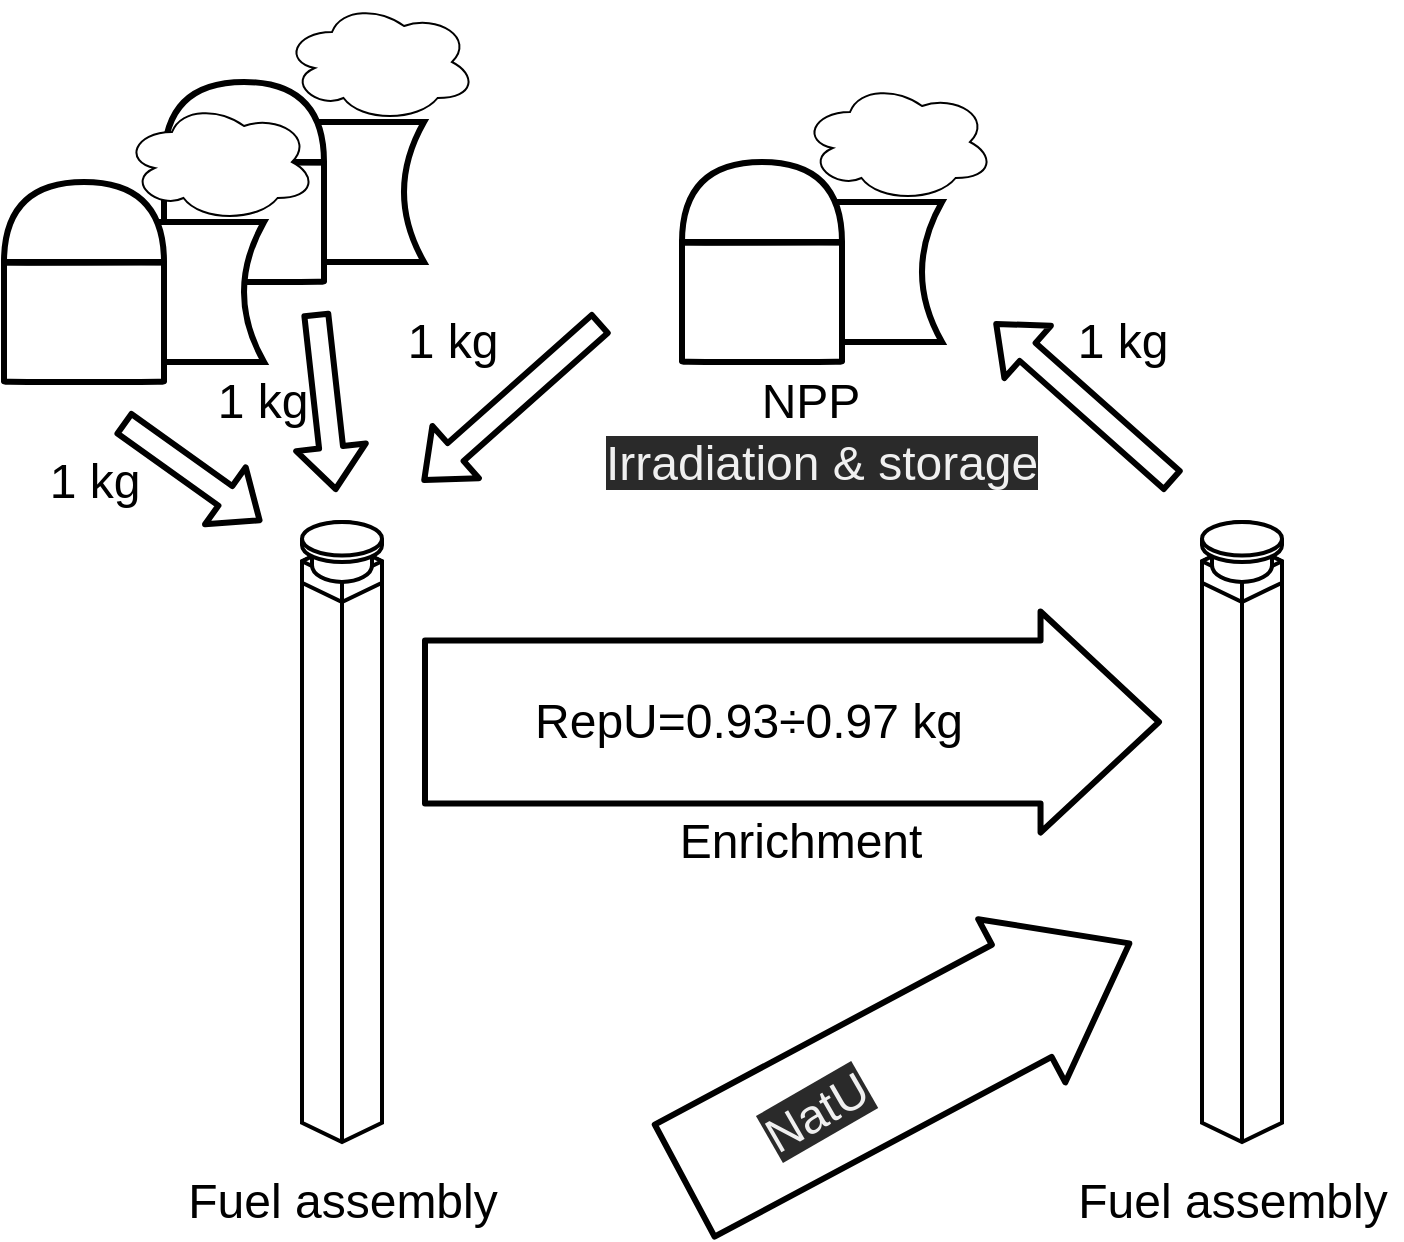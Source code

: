 <mxfile>
    <diagram id="Vr-9IQ695vBipqRcAQbf" name="Page-1">
        <mxGraphModel dx="1236" dy="984" grid="1" gridSize="10" guides="1" tooltips="1" connect="1" arrows="1" fold="1" page="1" pageScale="1" pageWidth="827" pageHeight="1169" math="0" shadow="0">
            <root>
                <mxCell id="0"/>
                <mxCell id="1" parent="0"/>
                <mxCell id="32" value="" style="shape=dataStorage;whiteSpace=wrap;html=1;fixedSize=1;size=10;strokeWidth=3;" parent="1" vertex="1">
                    <mxGeometry x="141" y="90" width="80" height="70" as="geometry"/>
                </mxCell>
                <mxCell id="33" value="" style="shape=cylinder3;whiteSpace=wrap;html=1;boundedLbl=1;backgroundOutline=1;size=0.191;strokeWidth=3;" parent="1" vertex="1">
                    <mxGeometry x="91" y="110" width="80" height="60" as="geometry"/>
                </mxCell>
                <mxCell id="34" value="" style="shape=or;whiteSpace=wrap;html=1;rotation=-90;strokeWidth=3;" parent="1" vertex="1">
                    <mxGeometry x="111" y="50" width="40" height="80" as="geometry"/>
                </mxCell>
                <mxCell id="35" value="" style="ellipse;shape=cloud;whiteSpace=wrap;html=1;" parent="1" vertex="1">
                    <mxGeometry x="151" y="30" width="96" height="60" as="geometry"/>
                </mxCell>
                <mxCell id="37" value="" style="shape=dataStorage;whiteSpace=wrap;html=1;fixedSize=1;size=10;strokeWidth=3;" parent="1" vertex="1">
                    <mxGeometry x="61" y="140" width="80" height="70" as="geometry"/>
                </mxCell>
                <mxCell id="38" value="" style="shape=cylinder3;whiteSpace=wrap;html=1;boundedLbl=1;backgroundOutline=1;size=0.191;strokeWidth=3;" parent="1" vertex="1">
                    <mxGeometry x="11" y="160" width="80" height="60" as="geometry"/>
                </mxCell>
                <mxCell id="39" value="" style="shape=or;whiteSpace=wrap;html=1;rotation=-90;strokeWidth=3;" parent="1" vertex="1">
                    <mxGeometry x="31" y="100" width="40" height="80" as="geometry"/>
                </mxCell>
                <mxCell id="40" value="" style="ellipse;shape=cloud;whiteSpace=wrap;html=1;" parent="1" vertex="1">
                    <mxGeometry x="71" y="80" width="96" height="60" as="geometry"/>
                </mxCell>
                <mxCell id="43" value="&lt;span style=&quot;font-size: 24px&quot;&gt;1 kg&lt;/span&gt;" style="text;html=1;align=center;verticalAlign=middle;resizable=0;points=[];autosize=1;strokeColor=none;fillColor=none;" parent="1" vertex="1">
                    <mxGeometry x="26" y="260" width="60" height="20" as="geometry"/>
                </mxCell>
                <mxCell id="46" value="" style="shape=flexArrow;endArrow=classic;html=1;strokeWidth=3;" parent="1" edge="1">
                    <mxGeometry width="50" height="50" relative="1" as="geometry">
                        <mxPoint x="70" y="240" as="sourcePoint"/>
                        <mxPoint x="140" y="290" as="targetPoint"/>
                    </mxGeometry>
                </mxCell>
                <mxCell id="50" value="&lt;span style=&quot;font-size: 24px&quot;&gt;1 kg&lt;/span&gt;" style="text;html=1;align=center;verticalAlign=middle;resizable=0;points=[];autosize=1;strokeColor=none;fillColor=none;" parent="1" vertex="1">
                    <mxGeometry x="110" y="220" width="60" height="20" as="geometry"/>
                </mxCell>
                <mxCell id="51" value="" style="shape=flexArrow;endArrow=classic;html=1;strokeWidth=3;" parent="1" edge="1">
                    <mxGeometry width="50" height="50" relative="1" as="geometry">
                        <mxPoint x="167" y="185" as="sourcePoint"/>
                        <mxPoint x="177" y="275" as="targetPoint"/>
                    </mxGeometry>
                </mxCell>
                <mxCell id="53" value="" style="shape=dataStorage;whiteSpace=wrap;html=1;fixedSize=1;size=10;strokeWidth=3;" vertex="1" parent="1">
                    <mxGeometry x="400" y="130" width="80" height="70" as="geometry"/>
                </mxCell>
                <mxCell id="54" value="" style="shape=cylinder3;whiteSpace=wrap;html=1;boundedLbl=1;backgroundOutline=1;size=0.191;strokeWidth=3;" vertex="1" parent="1">
                    <mxGeometry x="350" y="150" width="80" height="60" as="geometry"/>
                </mxCell>
                <mxCell id="55" value="" style="shape=or;whiteSpace=wrap;html=1;rotation=-90;strokeWidth=3;" vertex="1" parent="1">
                    <mxGeometry x="370" y="90" width="40" height="80" as="geometry"/>
                </mxCell>
                <mxCell id="56" value="" style="ellipse;shape=cloud;whiteSpace=wrap;html=1;" vertex="1" parent="1">
                    <mxGeometry x="410" y="70" width="96" height="60" as="geometry"/>
                </mxCell>
                <mxCell id="57" value="" style="shape=flexArrow;endArrow=classic;html=1;strokeWidth=3;" edge="1" parent="1">
                    <mxGeometry width="50" height="50" relative="1" as="geometry">
                        <mxPoint x="596" y="270" as="sourcePoint"/>
                        <mxPoint x="506" y="190" as="targetPoint"/>
                    </mxGeometry>
                </mxCell>
                <mxCell id="58" value="" style="shape=flexArrow;endArrow=classic;html=1;strokeWidth=3;" edge="1" parent="1">
                    <mxGeometry width="50" height="50" relative="1" as="geometry">
                        <mxPoint x="310" y="190" as="sourcePoint"/>
                        <mxPoint x="220" y="270" as="targetPoint"/>
                    </mxGeometry>
                </mxCell>
                <mxCell id="59" value="" style="html=1;whiteSpace=wrap;shape=isoCube2;backgroundOutline=1;isoAngle=15;strokeWidth=2;" vertex="1" parent="1">
                    <mxGeometry x="160" y="300" width="40" height="300" as="geometry"/>
                </mxCell>
                <mxCell id="60" value="" style="html=1;whiteSpace=wrap;shape=isoCube2;backgroundOutline=1;isoAngle=15;strokeWidth=2;" vertex="1" parent="1">
                    <mxGeometry x="160" y="300" width="40" height="30" as="geometry"/>
                </mxCell>
                <mxCell id="61" value="" style="shape=cylinder3;whiteSpace=wrap;html=1;boundedLbl=1;backgroundOutline=1;size=8.372;strokeWidth=2;" vertex="1" parent="1">
                    <mxGeometry x="165" y="290" width="30" height="30" as="geometry"/>
                </mxCell>
                <mxCell id="62" value="" style="shape=cylinder3;whiteSpace=wrap;html=1;boundedLbl=1;backgroundOutline=1;size=8.372;strokeWidth=2;" vertex="1" parent="1">
                    <mxGeometry x="160" y="290" width="40" height="20" as="geometry"/>
                </mxCell>
                <mxCell id="63" value="" style="html=1;whiteSpace=wrap;shape=isoCube2;backgroundOutline=1;isoAngle=15;strokeWidth=2;" vertex="1" parent="1">
                    <mxGeometry x="610" y="300" width="40" height="300" as="geometry"/>
                </mxCell>
                <mxCell id="64" value="" style="html=1;whiteSpace=wrap;shape=isoCube2;backgroundOutline=1;isoAngle=15;strokeWidth=2;" vertex="1" parent="1">
                    <mxGeometry x="610" y="300" width="40" height="30" as="geometry"/>
                </mxCell>
                <mxCell id="65" value="" style="shape=cylinder3;whiteSpace=wrap;html=1;boundedLbl=1;backgroundOutline=1;size=8.372;strokeWidth=2;" vertex="1" parent="1">
                    <mxGeometry x="615" y="290" width="30" height="30" as="geometry"/>
                </mxCell>
                <mxCell id="66" value="" style="shape=cylinder3;whiteSpace=wrap;html=1;boundedLbl=1;backgroundOutline=1;size=8.372;strokeWidth=2;" vertex="1" parent="1">
                    <mxGeometry x="610" y="290" width="40" height="20" as="geometry"/>
                </mxCell>
                <mxCell id="67" value="&lt;span style=&quot;font-size: 24px&quot;&gt;Fuel assembly&lt;/span&gt;" style="text;html=1;align=center;verticalAlign=middle;resizable=0;points=[];autosize=1;strokeColor=none;fillColor=none;" vertex="1" parent="1">
                    <mxGeometry x="95" y="620" width="170" height="20" as="geometry"/>
                </mxCell>
                <mxCell id="68" value="&lt;span style=&quot;font-size: 24px&quot;&gt;Fuel assembly&lt;/span&gt;" style="text;html=1;align=center;verticalAlign=middle;resizable=0;points=[];autosize=1;strokeColor=none;fillColor=none;" vertex="1" parent="1">
                    <mxGeometry x="540" y="620" width="170" height="20" as="geometry"/>
                </mxCell>
                <mxCell id="69" value="&lt;span style=&quot;font-size: 24px&quot;&gt;NPP&lt;/span&gt;" style="text;html=1;align=center;verticalAlign=middle;resizable=0;points=[];autosize=1;strokeColor=none;fillColor=none;" vertex="1" parent="1">
                    <mxGeometry x="384" y="220" width="60" height="20" as="geometry"/>
                </mxCell>
                <mxCell id="70" value="&lt;span style=&quot;font-size: 24px&quot;&gt;1 kg&lt;/span&gt;" style="text;html=1;align=center;verticalAlign=middle;resizable=0;points=[];autosize=1;strokeColor=none;fillColor=none;" vertex="1" parent="1">
                    <mxGeometry x="205" y="190" width="60" height="20" as="geometry"/>
                </mxCell>
                <mxCell id="71" value="&lt;span style=&quot;font-size: 24px&quot;&gt;1 kg&lt;/span&gt;" style="text;html=1;align=center;verticalAlign=middle;resizable=0;points=[];autosize=1;strokeColor=none;fillColor=none;" vertex="1" parent="1">
                    <mxGeometry x="540" y="190" width="60" height="20" as="geometry"/>
                </mxCell>
                <mxCell id="72" value="" style="shape=flexArrow;endArrow=classic;html=1;fontSize=24;endWidth=25.941;endSize=18.743;width=79.524;strokeWidth=3;" edge="1" parent="1">
                    <mxGeometry width="50" height="50" relative="1" as="geometry">
                        <mxPoint x="220" y="390" as="sourcePoint"/>
                        <mxPoint x="590" y="390" as="targetPoint"/>
                    </mxGeometry>
                </mxCell>
                <mxCell id="73" value="RepU=0.93÷0.97 kg" style="edgeLabel;html=1;align=center;verticalAlign=middle;resizable=0;points=[];fontSize=24;" vertex="1" connectable="0" parent="72">
                    <mxGeometry x="-0.187" y="14" relative="1" as="geometry">
                        <mxPoint x="12" y="14" as="offset"/>
                    </mxGeometry>
                </mxCell>
                <mxCell id="74" value="&lt;span style=&quot;font-size: 24px&quot;&gt;Enrichment&lt;/span&gt;" style="text;html=1;align=center;verticalAlign=middle;resizable=0;points=[];autosize=1;strokeColor=none;fillColor=none;" vertex="1" parent="1">
                    <mxGeometry x="339" y="440" width="140" height="20" as="geometry"/>
                </mxCell>
                <mxCell id="75" value="" style="shape=flexArrow;endArrow=classic;html=1;fontSize=24;endWidth=25.941;endSize=19.323;width=61.538;strokeWidth=3;" edge="1" parent="1">
                    <mxGeometry width="50" height="50" relative="1" as="geometry">
                        <mxPoint x="350.0" y="620" as="sourcePoint"/>
                        <mxPoint x="575" y="500" as="targetPoint"/>
                    </mxGeometry>
                </mxCell>
                <mxCell id="76" value="&lt;span style=&quot;color: rgb(240, 240, 240); font-family: helvetica; font-size: 24px; font-style: normal; font-weight: 400; letter-spacing: normal; text-align: center; text-indent: 0px; text-transform: none; word-spacing: 0px; background-color: rgb(42, 42, 42); display: inline; float: none;&quot;&gt;Irradiation &amp;amp; storage&lt;/span&gt;" style="text;whiteSpace=wrap;html=1;" vertex="1" parent="1">
                    <mxGeometry x="310" y="240" width="240" height="30" as="geometry"/>
                </mxCell>
                <mxCell id="77" value="&lt;span style=&quot;color: rgb(240, 240, 240); font-family: helvetica; font-size: 24px; font-style: normal; font-weight: 400; letter-spacing: normal; text-align: center; text-indent: 0px; text-transform: none; word-spacing: 0px; background-color: rgb(42, 42, 42); display: inline; float: none;&quot;&gt;NatU&lt;/span&gt;" style="text;whiteSpace=wrap;html=1;rotation=-30;" vertex="1" parent="1">
                    <mxGeometry x="384" y="560" width="80" height="30" as="geometry"/>
                </mxCell>
            </root>
        </mxGraphModel>
    </diagram>
</mxfile>